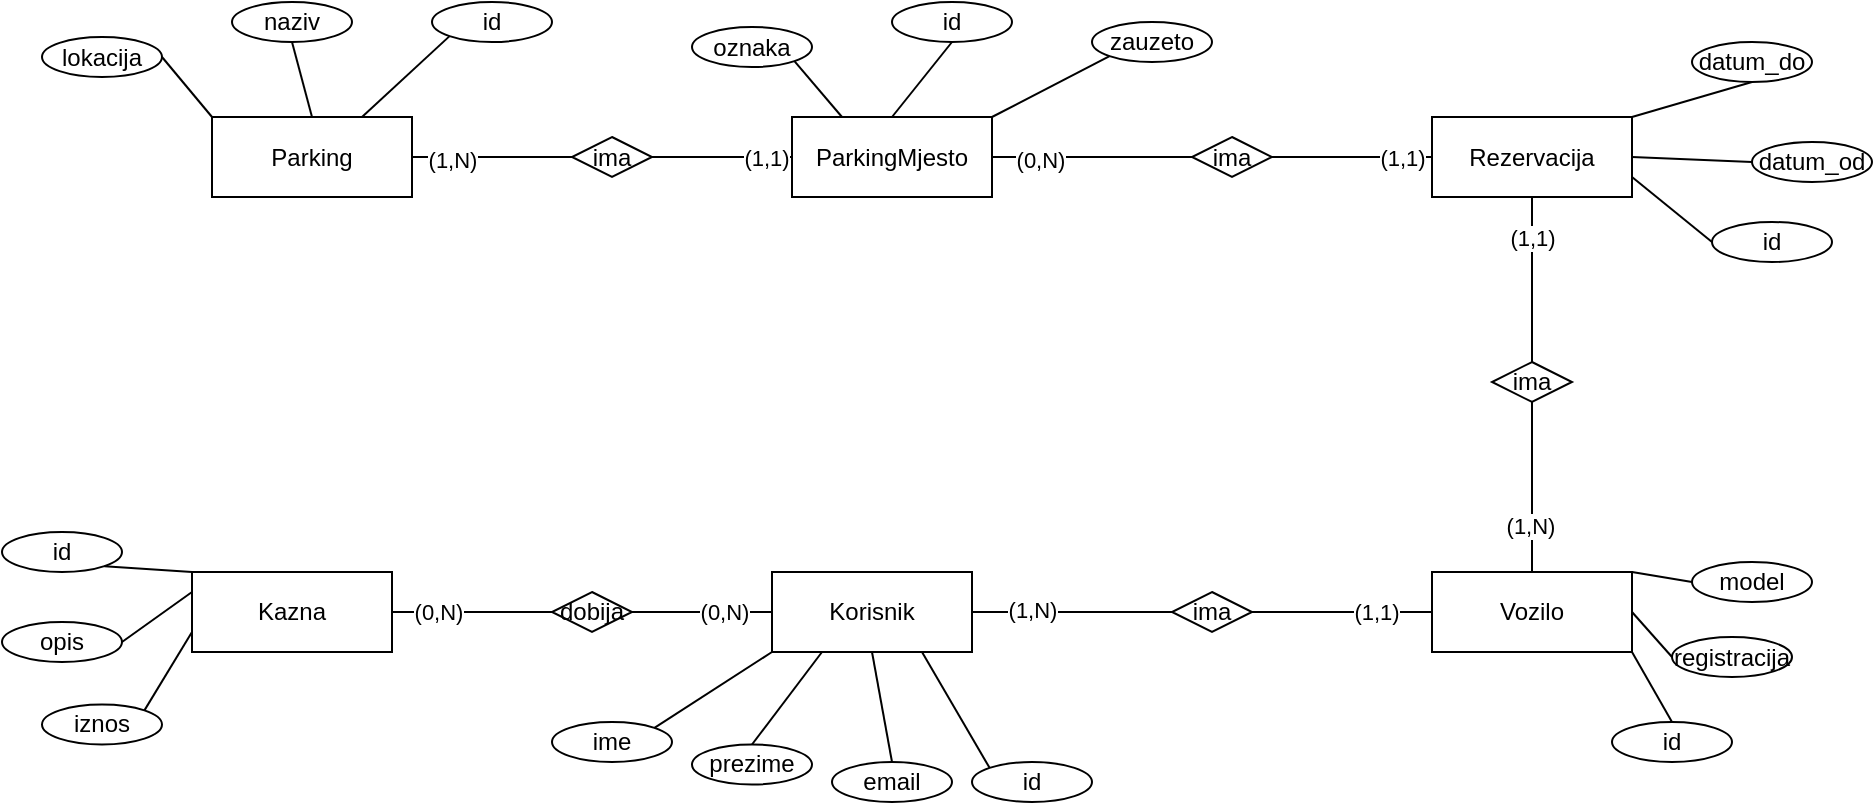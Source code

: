 <mxfile version="26.1.0">
  <diagram name="Page-1" id="w_mgC1dNY8QdcZAowk9m">
    <mxGraphModel dx="143" dy="1896" grid="1" gridSize="10" guides="1" tooltips="1" connect="1" arrows="1" fold="1" page="1" pageScale="1" pageWidth="850" pageHeight="1100" math="0" shadow="0">
      <root>
        <mxCell id="0" />
        <mxCell id="1" parent="0" />
        <mxCell id="U2yiRzcSvrLILN5QF7Ul-1" value="id" style="ellipse;whiteSpace=wrap;html=1;align=center;" vertex="1" parent="1">
          <mxGeometry x="2210" y="-200" width="60" height="20" as="geometry" />
        </mxCell>
        <mxCell id="U2yiRzcSvrLILN5QF7Ul-2" value="Parking" style="whiteSpace=wrap;html=1;align=center;" vertex="1" parent="1">
          <mxGeometry x="2100" y="-142.5" width="100" height="40" as="geometry" />
        </mxCell>
        <mxCell id="U2yiRzcSvrLILN5QF7Ul-3" value="naziv" style="ellipse;whiteSpace=wrap;html=1;align=center;" vertex="1" parent="1">
          <mxGeometry x="2110" y="-200" width="60" height="20" as="geometry" />
        </mxCell>
        <mxCell id="U2yiRzcSvrLILN5QF7Ul-4" value="lokacija" style="ellipse;whiteSpace=wrap;html=1;align=center;" vertex="1" parent="1">
          <mxGeometry x="2015" y="-182.5" width="60" height="20" as="geometry" />
        </mxCell>
        <mxCell id="U2yiRzcSvrLILN5QF7Ul-5" value="" style="endArrow=none;html=1;rounded=0;exitX=1;exitY=0.5;exitDx=0;exitDy=0;entryX=0;entryY=0;entryDx=0;entryDy=0;" edge="1" parent="1" source="U2yiRzcSvrLILN5QF7Ul-4" target="U2yiRzcSvrLILN5QF7Ul-2">
          <mxGeometry relative="1" as="geometry">
            <mxPoint x="2270" y="-120" as="sourcePoint" />
            <mxPoint x="2430" y="-120" as="targetPoint" />
          </mxGeometry>
        </mxCell>
        <mxCell id="U2yiRzcSvrLILN5QF7Ul-6" value="" style="endArrow=none;html=1;rounded=0;exitX=0.5;exitY=1;exitDx=0;exitDy=0;entryX=0.5;entryY=0;entryDx=0;entryDy=0;" edge="1" parent="1" source="U2yiRzcSvrLILN5QF7Ul-3" target="U2yiRzcSvrLILN5QF7Ul-2">
          <mxGeometry relative="1" as="geometry">
            <mxPoint x="2085" y="-162" as="sourcePoint" />
            <mxPoint x="2110" y="-132" as="targetPoint" />
          </mxGeometry>
        </mxCell>
        <mxCell id="U2yiRzcSvrLILN5QF7Ul-7" value="" style="endArrow=none;html=1;rounded=0;exitX=0;exitY=1;exitDx=0;exitDy=0;entryX=0.75;entryY=0;entryDx=0;entryDy=0;" edge="1" parent="1" source="U2yiRzcSvrLILN5QF7Ul-1" target="U2yiRzcSvrLILN5QF7Ul-2">
          <mxGeometry relative="1" as="geometry">
            <mxPoint x="2150" y="-170" as="sourcePoint" />
            <mxPoint x="2160" y="-132" as="targetPoint" />
          </mxGeometry>
        </mxCell>
        <mxCell id="U2yiRzcSvrLILN5QF7Ul-8" value="ParkingMjesto" style="whiteSpace=wrap;html=1;align=center;" vertex="1" parent="1">
          <mxGeometry x="2390" y="-142.5" width="100" height="40" as="geometry" />
        </mxCell>
        <mxCell id="U2yiRzcSvrLILN5QF7Ul-9" value="zauzeto" style="ellipse;whiteSpace=wrap;html=1;align=center;" vertex="1" parent="1">
          <mxGeometry x="2540" y="-190" width="60" height="20" as="geometry" />
        </mxCell>
        <mxCell id="U2yiRzcSvrLILN5QF7Ul-10" value="oznaka" style="ellipse;whiteSpace=wrap;html=1;align=center;" vertex="1" parent="1">
          <mxGeometry x="2340" y="-187.5" width="60" height="20" as="geometry" />
        </mxCell>
        <mxCell id="U2yiRzcSvrLILN5QF7Ul-11" value="id" style="ellipse;whiteSpace=wrap;html=1;align=center;" vertex="1" parent="1">
          <mxGeometry x="2440" y="-200" width="60" height="20" as="geometry" />
        </mxCell>
        <mxCell id="U2yiRzcSvrLILN5QF7Ul-12" value="" style="endArrow=none;html=1;rounded=0;exitX=1;exitY=1;exitDx=0;exitDy=0;entryX=0.25;entryY=0;entryDx=0;entryDy=0;" edge="1" parent="1" source="U2yiRzcSvrLILN5QF7Ul-10" target="U2yiRzcSvrLILN5QF7Ul-8">
          <mxGeometry relative="1" as="geometry">
            <mxPoint x="2229" y="-173" as="sourcePoint" />
            <mxPoint x="2185" y="-132" as="targetPoint" />
          </mxGeometry>
        </mxCell>
        <mxCell id="U2yiRzcSvrLILN5QF7Ul-13" value="" style="endArrow=none;html=1;rounded=0;exitX=0.5;exitY=1;exitDx=0;exitDy=0;entryX=0.5;entryY=0;entryDx=0;entryDy=0;" edge="1" parent="1" source="U2yiRzcSvrLILN5QF7Ul-11" target="U2yiRzcSvrLILN5QF7Ul-8">
          <mxGeometry relative="1" as="geometry">
            <mxPoint x="2229" y="-173" as="sourcePoint" />
            <mxPoint x="2185" y="-132" as="targetPoint" />
          </mxGeometry>
        </mxCell>
        <mxCell id="U2yiRzcSvrLILN5QF7Ul-14" value="" style="endArrow=none;html=1;rounded=0;exitX=0;exitY=1;exitDx=0;exitDy=0;entryX=1;entryY=0;entryDx=0;entryDy=0;" edge="1" parent="1" source="U2yiRzcSvrLILN5QF7Ul-9" target="U2yiRzcSvrLILN5QF7Ul-8">
          <mxGeometry relative="1" as="geometry">
            <mxPoint x="2480" y="-170" as="sourcePoint" />
            <mxPoint x="2450" y="-132" as="targetPoint" />
          </mxGeometry>
        </mxCell>
        <mxCell id="U2yiRzcSvrLILN5QF7Ul-15" value="Korisnik" style="whiteSpace=wrap;html=1;align=center;" vertex="1" parent="1">
          <mxGeometry x="2380" y="85" width="100" height="40" as="geometry" />
        </mxCell>
        <mxCell id="U2yiRzcSvrLILN5QF7Ul-16" value="email" style="ellipse;whiteSpace=wrap;html=1;align=center;" vertex="1" parent="1">
          <mxGeometry x="2410" y="180" width="60" height="20" as="geometry" />
        </mxCell>
        <mxCell id="U2yiRzcSvrLILN5QF7Ul-17" value="ime" style="ellipse;whiteSpace=wrap;html=1;align=center;" vertex="1" parent="1">
          <mxGeometry x="2270" y="160" width="60" height="20" as="geometry" />
        </mxCell>
        <mxCell id="U2yiRzcSvrLILN5QF7Ul-18" value="prezime" style="ellipse;whiteSpace=wrap;html=1;align=center;" vertex="1" parent="1">
          <mxGeometry x="2340" y="171.25" width="60" height="20" as="geometry" />
        </mxCell>
        <mxCell id="U2yiRzcSvrLILN5QF7Ul-19" value="" style="endArrow=none;html=1;rounded=0;exitX=1;exitY=0;exitDx=0;exitDy=0;entryX=0;entryY=1;entryDx=0;entryDy=0;" edge="1" parent="1" source="U2yiRzcSvrLILN5QF7Ul-17" target="U2yiRzcSvrLILN5QF7Ul-15">
          <mxGeometry relative="1" as="geometry">
            <mxPoint x="2219" y="59.5" as="sourcePoint" />
            <mxPoint x="2175" y="100.5" as="targetPoint" />
          </mxGeometry>
        </mxCell>
        <mxCell id="U2yiRzcSvrLILN5QF7Ul-20" value="" style="endArrow=none;html=1;rounded=0;exitX=0.5;exitY=0;exitDx=0;exitDy=0;entryX=0.25;entryY=1;entryDx=0;entryDy=0;" edge="1" parent="1" source="U2yiRzcSvrLILN5QF7Ul-18" target="U2yiRzcSvrLILN5QF7Ul-15">
          <mxGeometry relative="1" as="geometry">
            <mxPoint x="2219" y="59.5" as="sourcePoint" />
            <mxPoint x="2175" y="100.5" as="targetPoint" />
          </mxGeometry>
        </mxCell>
        <mxCell id="U2yiRzcSvrLILN5QF7Ul-21" value="" style="endArrow=none;html=1;rounded=0;exitX=0.5;exitY=0;exitDx=0;exitDy=0;entryX=0.5;entryY=1;entryDx=0;entryDy=0;" edge="1" parent="1" source="U2yiRzcSvrLILN5QF7Ul-16" target="U2yiRzcSvrLILN5QF7Ul-15">
          <mxGeometry relative="1" as="geometry">
            <mxPoint x="2470" y="62.5" as="sourcePoint" />
            <mxPoint x="2440" y="100.5" as="targetPoint" />
          </mxGeometry>
        </mxCell>
        <mxCell id="U2yiRzcSvrLILN5QF7Ul-22" value="Vozilo" style="whiteSpace=wrap;html=1;align=center;" vertex="1" parent="1">
          <mxGeometry x="2710" y="85" width="100" height="40" as="geometry" />
        </mxCell>
        <mxCell id="U2yiRzcSvrLILN5QF7Ul-23" value="model" style="ellipse;whiteSpace=wrap;html=1;align=center;" vertex="1" parent="1">
          <mxGeometry x="2840" y="80" width="60" height="20" as="geometry" />
        </mxCell>
        <mxCell id="U2yiRzcSvrLILN5QF7Ul-24" value="id" style="ellipse;whiteSpace=wrap;html=1;align=center;" vertex="1" parent="1">
          <mxGeometry x="2800" y="160" width="60" height="20" as="geometry" />
        </mxCell>
        <mxCell id="U2yiRzcSvrLILN5QF7Ul-25" value="registracija" style="ellipse;whiteSpace=wrap;html=1;align=center;" vertex="1" parent="1">
          <mxGeometry x="2830" y="117.5" width="60" height="20" as="geometry" />
        </mxCell>
        <mxCell id="U2yiRzcSvrLILN5QF7Ul-26" value="" style="endArrow=none;html=1;rounded=0;exitX=0.5;exitY=0;exitDx=0;exitDy=0;entryX=1;entryY=1;entryDx=0;entryDy=0;" edge="1" parent="1" source="U2yiRzcSvrLILN5QF7Ul-24" target="U2yiRzcSvrLILN5QF7Ul-22">
          <mxGeometry relative="1" as="geometry">
            <mxPoint x="2539" y="74.5" as="sourcePoint" />
            <mxPoint x="2495" y="115.5" as="targetPoint" />
          </mxGeometry>
        </mxCell>
        <mxCell id="U2yiRzcSvrLILN5QF7Ul-27" value="" style="endArrow=none;html=1;rounded=0;exitX=0;exitY=0.5;exitDx=0;exitDy=0;entryX=1;entryY=0.5;entryDx=0;entryDy=0;" edge="1" parent="1" source="U2yiRzcSvrLILN5QF7Ul-25" target="U2yiRzcSvrLILN5QF7Ul-22">
          <mxGeometry relative="1" as="geometry">
            <mxPoint x="2539" y="74.5" as="sourcePoint" />
            <mxPoint x="2495" y="115.5" as="targetPoint" />
          </mxGeometry>
        </mxCell>
        <mxCell id="U2yiRzcSvrLILN5QF7Ul-28" value="" style="endArrow=none;html=1;rounded=0;exitX=0;exitY=0.5;exitDx=0;exitDy=0;entryX=1;entryY=0;entryDx=0;entryDy=0;" edge="1" parent="1" source="U2yiRzcSvrLILN5QF7Ul-23" target="U2yiRzcSvrLILN5QF7Ul-22">
          <mxGeometry relative="1" as="geometry">
            <mxPoint x="2790" y="77.5" as="sourcePoint" />
            <mxPoint x="2760" y="115.5" as="targetPoint" />
          </mxGeometry>
        </mxCell>
        <mxCell id="U2yiRzcSvrLILN5QF7Ul-29" value="id" style="ellipse;whiteSpace=wrap;html=1;align=center;" vertex="1" parent="1">
          <mxGeometry x="2480" y="180" width="60" height="20" as="geometry" />
        </mxCell>
        <mxCell id="U2yiRzcSvrLILN5QF7Ul-30" value="" style="endArrow=none;html=1;rounded=0;exitX=0;exitY=0;exitDx=0;exitDy=0;entryX=0.75;entryY=1;entryDx=0;entryDy=0;" edge="1" parent="1" source="U2yiRzcSvrLILN5QF7Ul-29" target="U2yiRzcSvrLILN5QF7Ul-15">
          <mxGeometry relative="1" as="geometry">
            <mxPoint x="2529" y="183" as="sourcePoint" />
            <mxPoint x="2490" y="140" as="targetPoint" />
          </mxGeometry>
        </mxCell>
        <mxCell id="U2yiRzcSvrLILN5QF7Ul-31" value="Rezervacija" style="whiteSpace=wrap;html=1;align=center;" vertex="1" parent="1">
          <mxGeometry x="2710" y="-142.5" width="100" height="40" as="geometry" />
        </mxCell>
        <mxCell id="U2yiRzcSvrLILN5QF7Ul-32" value="datum_do" style="ellipse;whiteSpace=wrap;html=1;align=center;" vertex="1" parent="1">
          <mxGeometry x="2840" y="-180" width="60" height="20" as="geometry" />
        </mxCell>
        <mxCell id="U2yiRzcSvrLILN5QF7Ul-33" value="datum_od" style="ellipse;whiteSpace=wrap;html=1;align=center;" vertex="1" parent="1">
          <mxGeometry x="2870" y="-130" width="60" height="20" as="geometry" />
        </mxCell>
        <mxCell id="U2yiRzcSvrLILN5QF7Ul-34" value="id" style="ellipse;whiteSpace=wrap;html=1;align=center;" vertex="1" parent="1">
          <mxGeometry x="2850" y="-90" width="60" height="20" as="geometry" />
        </mxCell>
        <mxCell id="U2yiRzcSvrLILN5QF7Ul-35" value="" style="endArrow=none;html=1;rounded=0;exitX=0;exitY=0.5;exitDx=0;exitDy=0;entryX=1;entryY=0.75;entryDx=0;entryDy=0;" edge="1" parent="1" source="U2yiRzcSvrLILN5QF7Ul-34" target="U2yiRzcSvrLILN5QF7Ul-31">
          <mxGeometry relative="1" as="geometry">
            <mxPoint x="2996" y="-91" as="sourcePoint" />
            <mxPoint x="3020" y="-138" as="targetPoint" />
          </mxGeometry>
        </mxCell>
        <mxCell id="U2yiRzcSvrLILN5QF7Ul-36" value="" style="endArrow=none;html=1;rounded=0;exitX=0;exitY=0.5;exitDx=0;exitDy=0;entryX=1;entryY=0.5;entryDx=0;entryDy=0;" edge="1" parent="1" source="U2yiRzcSvrLILN5QF7Ul-33" target="U2yiRzcSvrLILN5QF7Ul-31">
          <mxGeometry relative="1" as="geometry">
            <mxPoint x="2686" y="-117" as="sourcePoint" />
            <mxPoint x="2735" y="-132" as="targetPoint" />
          </mxGeometry>
        </mxCell>
        <mxCell id="U2yiRzcSvrLILN5QF7Ul-37" value="" style="endArrow=none;html=1;rounded=0;exitX=0.5;exitY=1;exitDx=0;exitDy=0;entryX=1;entryY=0;entryDx=0;entryDy=0;" edge="1" parent="1" source="U2yiRzcSvrLILN5QF7Ul-32" target="U2yiRzcSvrLILN5QF7Ul-31">
          <mxGeometry relative="1" as="geometry">
            <mxPoint x="2765" y="-100" as="sourcePoint" />
            <mxPoint x="2760" y="-132" as="targetPoint" />
          </mxGeometry>
        </mxCell>
        <mxCell id="U2yiRzcSvrLILN5QF7Ul-38" value="Kazna" style="whiteSpace=wrap;html=1;align=center;" vertex="1" parent="1">
          <mxGeometry x="2090" y="85" width="100" height="40" as="geometry" />
        </mxCell>
        <mxCell id="U2yiRzcSvrLILN5QF7Ul-39" value="iznos" style="ellipse;whiteSpace=wrap;html=1;align=center;" vertex="1" parent="1">
          <mxGeometry x="2015" y="151.25" width="60" height="20" as="geometry" />
        </mxCell>
        <mxCell id="U2yiRzcSvrLILN5QF7Ul-40" value="opis" style="ellipse;whiteSpace=wrap;html=1;align=center;" vertex="1" parent="1">
          <mxGeometry x="1995" y="110" width="60" height="20" as="geometry" />
        </mxCell>
        <mxCell id="U2yiRzcSvrLILN5QF7Ul-41" value="id" style="ellipse;whiteSpace=wrap;html=1;align=center;" vertex="1" parent="1">
          <mxGeometry x="1995" y="65" width="60" height="20" as="geometry" />
        </mxCell>
        <mxCell id="U2yiRzcSvrLILN5QF7Ul-42" value="" style="endArrow=none;html=1;rounded=0;exitX=1;exitY=1;exitDx=0;exitDy=0;entryX=0;entryY=0;entryDx=0;entryDy=0;" edge="1" parent="1" source="U2yiRzcSvrLILN5QF7Ul-41" target="U2yiRzcSvrLILN5QF7Ul-38">
          <mxGeometry relative="1" as="geometry">
            <mxPoint x="2086" y="163" as="sourcePoint" />
            <mxPoint x="2135" y="148" as="targetPoint" />
          </mxGeometry>
        </mxCell>
        <mxCell id="U2yiRzcSvrLILN5QF7Ul-43" value="" style="endArrow=none;html=1;rounded=0;exitX=1;exitY=0.5;exitDx=0;exitDy=0;entryX=0;entryY=0.25;entryDx=0;entryDy=0;" edge="1" parent="1" source="U2yiRzcSvrLILN5QF7Ul-40" target="U2yiRzcSvrLILN5QF7Ul-38">
          <mxGeometry relative="1" as="geometry">
            <mxPoint x="1956" y="-43" as="sourcePoint" />
            <mxPoint x="1975" y="-5" as="targetPoint" />
          </mxGeometry>
        </mxCell>
        <mxCell id="U2yiRzcSvrLILN5QF7Ul-44" value="" style="endArrow=none;html=1;rounded=0;exitX=1;exitY=0;exitDx=0;exitDy=0;entryX=0;entryY=0.75;entryDx=0;entryDy=0;" edge="1" parent="1" source="U2yiRzcSvrLILN5QF7Ul-39" target="U2yiRzcSvrLILN5QF7Ul-38">
          <mxGeometry relative="1" as="geometry">
            <mxPoint x="1930" y="15" as="sourcePoint" />
            <mxPoint x="1975" y="5" as="targetPoint" />
          </mxGeometry>
        </mxCell>
        <mxCell id="U2yiRzcSvrLILN5QF7Ul-45" value="" style="endArrow=none;html=1;rounded=0;exitX=1;exitY=0.5;exitDx=0;exitDy=0;entryX=0;entryY=0.5;entryDx=0;entryDy=0;" edge="1" parent="1" source="U2yiRzcSvrLILN5QF7Ul-2" target="U2yiRzcSvrLILN5QF7Ul-47">
          <mxGeometry relative="1" as="geometry">
            <mxPoint x="2230" y="-80" as="sourcePoint" />
            <mxPoint x="2270" y="-122" as="targetPoint" />
          </mxGeometry>
        </mxCell>
        <mxCell id="U2yiRzcSvrLILN5QF7Ul-46" value="(1,N)" style="edgeLabel;html=1;align=center;verticalAlign=middle;resizable=0;points=[];" vertex="1" connectable="0" parent="U2yiRzcSvrLILN5QF7Ul-45">
          <mxGeometry x="-0.509" y="-1" relative="1" as="geometry">
            <mxPoint as="offset" />
          </mxGeometry>
        </mxCell>
        <mxCell id="U2yiRzcSvrLILN5QF7Ul-47" value="ima" style="shape=rhombus;perimeter=rhombusPerimeter;whiteSpace=wrap;html=1;align=center;" vertex="1" parent="1">
          <mxGeometry x="2280" y="-132.5" width="40" height="20" as="geometry" />
        </mxCell>
        <mxCell id="U2yiRzcSvrLILN5QF7Ul-48" value="" style="endArrow=none;html=1;rounded=0;exitX=1;exitY=0.5;exitDx=0;exitDy=0;entryX=0;entryY=0.5;entryDx=0;entryDy=0;" edge="1" parent="1" source="U2yiRzcSvrLILN5QF7Ul-47" target="U2yiRzcSvrLILN5QF7Ul-8">
          <mxGeometry relative="1" as="geometry">
            <mxPoint x="2210" y="-112" as="sourcePoint" />
            <mxPoint x="2290" y="-112" as="targetPoint" />
          </mxGeometry>
        </mxCell>
        <mxCell id="U2yiRzcSvrLILN5QF7Ul-49" value="(1,1)" style="edgeLabel;html=1;align=center;verticalAlign=middle;resizable=0;points=[];" vertex="1" connectable="0" parent="U2yiRzcSvrLILN5QF7Ul-48">
          <mxGeometry x="0.61" relative="1" as="geometry">
            <mxPoint as="offset" />
          </mxGeometry>
        </mxCell>
        <mxCell id="U2yiRzcSvrLILN5QF7Ul-50" value="ima" style="shape=rhombus;perimeter=rhombusPerimeter;whiteSpace=wrap;html=1;align=center;" vertex="1" parent="1">
          <mxGeometry x="2590" y="-132.5" width="40" height="20" as="geometry" />
        </mxCell>
        <mxCell id="U2yiRzcSvrLILN5QF7Ul-51" value="" style="endArrow=none;html=1;rounded=0;entryX=0;entryY=0.5;entryDx=0;entryDy=0;exitX=1;exitY=0.5;exitDx=0;exitDy=0;" edge="1" parent="1" source="U2yiRzcSvrLILN5QF7Ul-50" target="U2yiRzcSvrLILN5QF7Ul-31">
          <mxGeometry relative="1" as="geometry">
            <mxPoint x="2640" y="-120" as="sourcePoint" />
            <mxPoint x="2400" y="-112" as="targetPoint" />
          </mxGeometry>
        </mxCell>
        <mxCell id="U2yiRzcSvrLILN5QF7Ul-52" value="(1,1)" style="edgeLabel;html=1;align=center;verticalAlign=middle;resizable=0;points=[];" vertex="1" connectable="0" parent="U2yiRzcSvrLILN5QF7Ul-51">
          <mxGeometry x="0.61" relative="1" as="geometry">
            <mxPoint as="offset" />
          </mxGeometry>
        </mxCell>
        <mxCell id="U2yiRzcSvrLILN5QF7Ul-53" value="" style="endArrow=none;html=1;rounded=0;entryX=0;entryY=0.5;entryDx=0;entryDy=0;exitX=1;exitY=0.5;exitDx=0;exitDy=0;" edge="1" parent="1" source="U2yiRzcSvrLILN5QF7Ul-8" target="U2yiRzcSvrLILN5QF7Ul-50">
          <mxGeometry relative="1" as="geometry">
            <mxPoint x="2640" y="-112" as="sourcePoint" />
            <mxPoint x="2720" y="-112" as="targetPoint" />
          </mxGeometry>
        </mxCell>
        <mxCell id="U2yiRzcSvrLILN5QF7Ul-54" value="(0,N)" style="edgeLabel;html=1;align=center;verticalAlign=middle;resizable=0;points=[];" vertex="1" connectable="0" parent="U2yiRzcSvrLILN5QF7Ul-53">
          <mxGeometry x="-0.518" y="-1" relative="1" as="geometry">
            <mxPoint as="offset" />
          </mxGeometry>
        </mxCell>
        <mxCell id="U2yiRzcSvrLILN5QF7Ul-55" value="ima" style="shape=rhombus;perimeter=rhombusPerimeter;whiteSpace=wrap;html=1;align=center;" vertex="1" parent="1">
          <mxGeometry x="2580" y="95" width="40" height="20" as="geometry" />
        </mxCell>
        <mxCell id="U2yiRzcSvrLILN5QF7Ul-56" value="" style="endArrow=none;html=1;rounded=0;exitX=1;exitY=0.5;exitDx=0;exitDy=0;entryX=0;entryY=0.5;entryDx=0;entryDy=0;" edge="1" parent="1" source="U2yiRzcSvrLILN5QF7Ul-15" target="U2yiRzcSvrLILN5QF7Ul-55">
          <mxGeometry relative="1" as="geometry">
            <mxPoint x="2499" y="193" as="sourcePoint" />
            <mxPoint x="2465" y="140" as="targetPoint" />
          </mxGeometry>
        </mxCell>
        <mxCell id="U2yiRzcSvrLILN5QF7Ul-57" value="(1,N)" style="edgeLabel;html=1;align=center;verticalAlign=middle;resizable=0;points=[];" vertex="1" connectable="0" parent="U2yiRzcSvrLILN5QF7Ul-56">
          <mxGeometry x="-0.408" y="1" relative="1" as="geometry">
            <mxPoint as="offset" />
          </mxGeometry>
        </mxCell>
        <mxCell id="U2yiRzcSvrLILN5QF7Ul-58" value="" style="endArrow=none;html=1;rounded=0;exitX=1;exitY=0.5;exitDx=0;exitDy=0;entryX=0;entryY=0.5;entryDx=0;entryDy=0;" edge="1" parent="1" source="U2yiRzcSvrLILN5QF7Ul-55" target="U2yiRzcSvrLILN5QF7Ul-22">
          <mxGeometry relative="1" as="geometry">
            <mxPoint x="2490" y="120" as="sourcePoint" />
            <mxPoint x="2560" y="120" as="targetPoint" />
          </mxGeometry>
        </mxCell>
        <mxCell id="U2yiRzcSvrLILN5QF7Ul-59" value="(1,1)" style="edgeLabel;html=1;align=center;verticalAlign=middle;resizable=0;points=[];" vertex="1" connectable="0" parent="U2yiRzcSvrLILN5QF7Ul-58">
          <mxGeometry x="0.369" relative="1" as="geometry">
            <mxPoint as="offset" />
          </mxGeometry>
        </mxCell>
        <mxCell id="U2yiRzcSvrLILN5QF7Ul-60" value="dobija" style="shape=rhombus;perimeter=rhombusPerimeter;whiteSpace=wrap;html=1;align=center;" vertex="1" parent="1">
          <mxGeometry x="2270" y="95" width="40" height="20" as="geometry" />
        </mxCell>
        <mxCell id="U2yiRzcSvrLILN5QF7Ul-61" value="" style="endArrow=none;html=1;rounded=0;exitX=1;exitY=0.5;exitDx=0;exitDy=0;entryX=0;entryY=0.5;entryDx=0;entryDy=0;" edge="1" parent="1" source="U2yiRzcSvrLILN5QF7Ul-38" target="U2yiRzcSvrLILN5QF7Ul-60">
          <mxGeometry relative="1" as="geometry">
            <mxPoint x="2076" y="164" as="sourcePoint" />
            <mxPoint x="2100" y="125" as="targetPoint" />
          </mxGeometry>
        </mxCell>
        <mxCell id="U2yiRzcSvrLILN5QF7Ul-62" value="(0,N)" style="edgeLabel;html=1;align=center;verticalAlign=middle;resizable=0;points=[];" vertex="1" connectable="0" parent="U2yiRzcSvrLILN5QF7Ul-61">
          <mxGeometry x="-0.442" relative="1" as="geometry">
            <mxPoint as="offset" />
          </mxGeometry>
        </mxCell>
        <mxCell id="U2yiRzcSvrLILN5QF7Ul-63" value="" style="endArrow=none;html=1;rounded=0;exitX=1;exitY=0.5;exitDx=0;exitDy=0;entryX=0;entryY=0.5;entryDx=0;entryDy=0;" edge="1" parent="1" source="U2yiRzcSvrLILN5QF7Ul-60" target="U2yiRzcSvrLILN5QF7Ul-15">
          <mxGeometry relative="1" as="geometry">
            <mxPoint x="2200" y="115" as="sourcePoint" />
            <mxPoint x="2280" y="115" as="targetPoint" />
          </mxGeometry>
        </mxCell>
        <mxCell id="U2yiRzcSvrLILN5QF7Ul-64" value="(0,N)" style="edgeLabel;html=1;align=center;verticalAlign=middle;resizable=0;points=[];" vertex="1" connectable="0" parent="U2yiRzcSvrLILN5QF7Ul-63">
          <mxGeometry x="0.321" relative="1" as="geometry">
            <mxPoint as="offset" />
          </mxGeometry>
        </mxCell>
        <mxCell id="U2yiRzcSvrLILN5QF7Ul-65" value="ima" style="shape=rhombus;perimeter=rhombusPerimeter;whiteSpace=wrap;html=1;align=center;" vertex="1" parent="1">
          <mxGeometry x="2740" y="-20" width="40" height="20" as="geometry" />
        </mxCell>
        <mxCell id="U2yiRzcSvrLILN5QF7Ul-66" value="" style="endArrow=none;html=1;rounded=0;exitX=0.5;exitY=0;exitDx=0;exitDy=0;entryX=0.5;entryY=1;entryDx=0;entryDy=0;" edge="1" parent="1" source="U2yiRzcSvrLILN5QF7Ul-65" target="U2yiRzcSvrLILN5QF7Ul-31">
          <mxGeometry relative="1" as="geometry">
            <mxPoint x="2840" y="170" as="sourcePoint" />
            <mxPoint x="2820" y="135" as="targetPoint" />
          </mxGeometry>
        </mxCell>
        <mxCell id="U2yiRzcSvrLILN5QF7Ul-67" value="(1,1)" style="edgeLabel;html=1;align=center;verticalAlign=middle;resizable=0;points=[];" vertex="1" connectable="0" parent="U2yiRzcSvrLILN5QF7Ul-66">
          <mxGeometry x="0.509" relative="1" as="geometry">
            <mxPoint as="offset" />
          </mxGeometry>
        </mxCell>
        <mxCell id="U2yiRzcSvrLILN5QF7Ul-68" value="" style="endArrow=none;html=1;rounded=0;exitX=0.5;exitY=0;exitDx=0;exitDy=0;entryX=0.5;entryY=1;entryDx=0;entryDy=0;" edge="1" parent="1" source="U2yiRzcSvrLILN5QF7Ul-22" target="U2yiRzcSvrLILN5QF7Ul-65">
          <mxGeometry relative="1" as="geometry">
            <mxPoint x="2770" y="-10" as="sourcePoint" />
            <mxPoint x="2770" y="-92" as="targetPoint" />
          </mxGeometry>
        </mxCell>
        <mxCell id="U2yiRzcSvrLILN5QF7Ul-69" value="(1,N)" style="edgeLabel;html=1;align=center;verticalAlign=middle;resizable=0;points=[];" vertex="1" connectable="0" parent="U2yiRzcSvrLILN5QF7Ul-68">
          <mxGeometry x="-0.461" y="1" relative="1" as="geometry">
            <mxPoint as="offset" />
          </mxGeometry>
        </mxCell>
      </root>
    </mxGraphModel>
  </diagram>
</mxfile>
